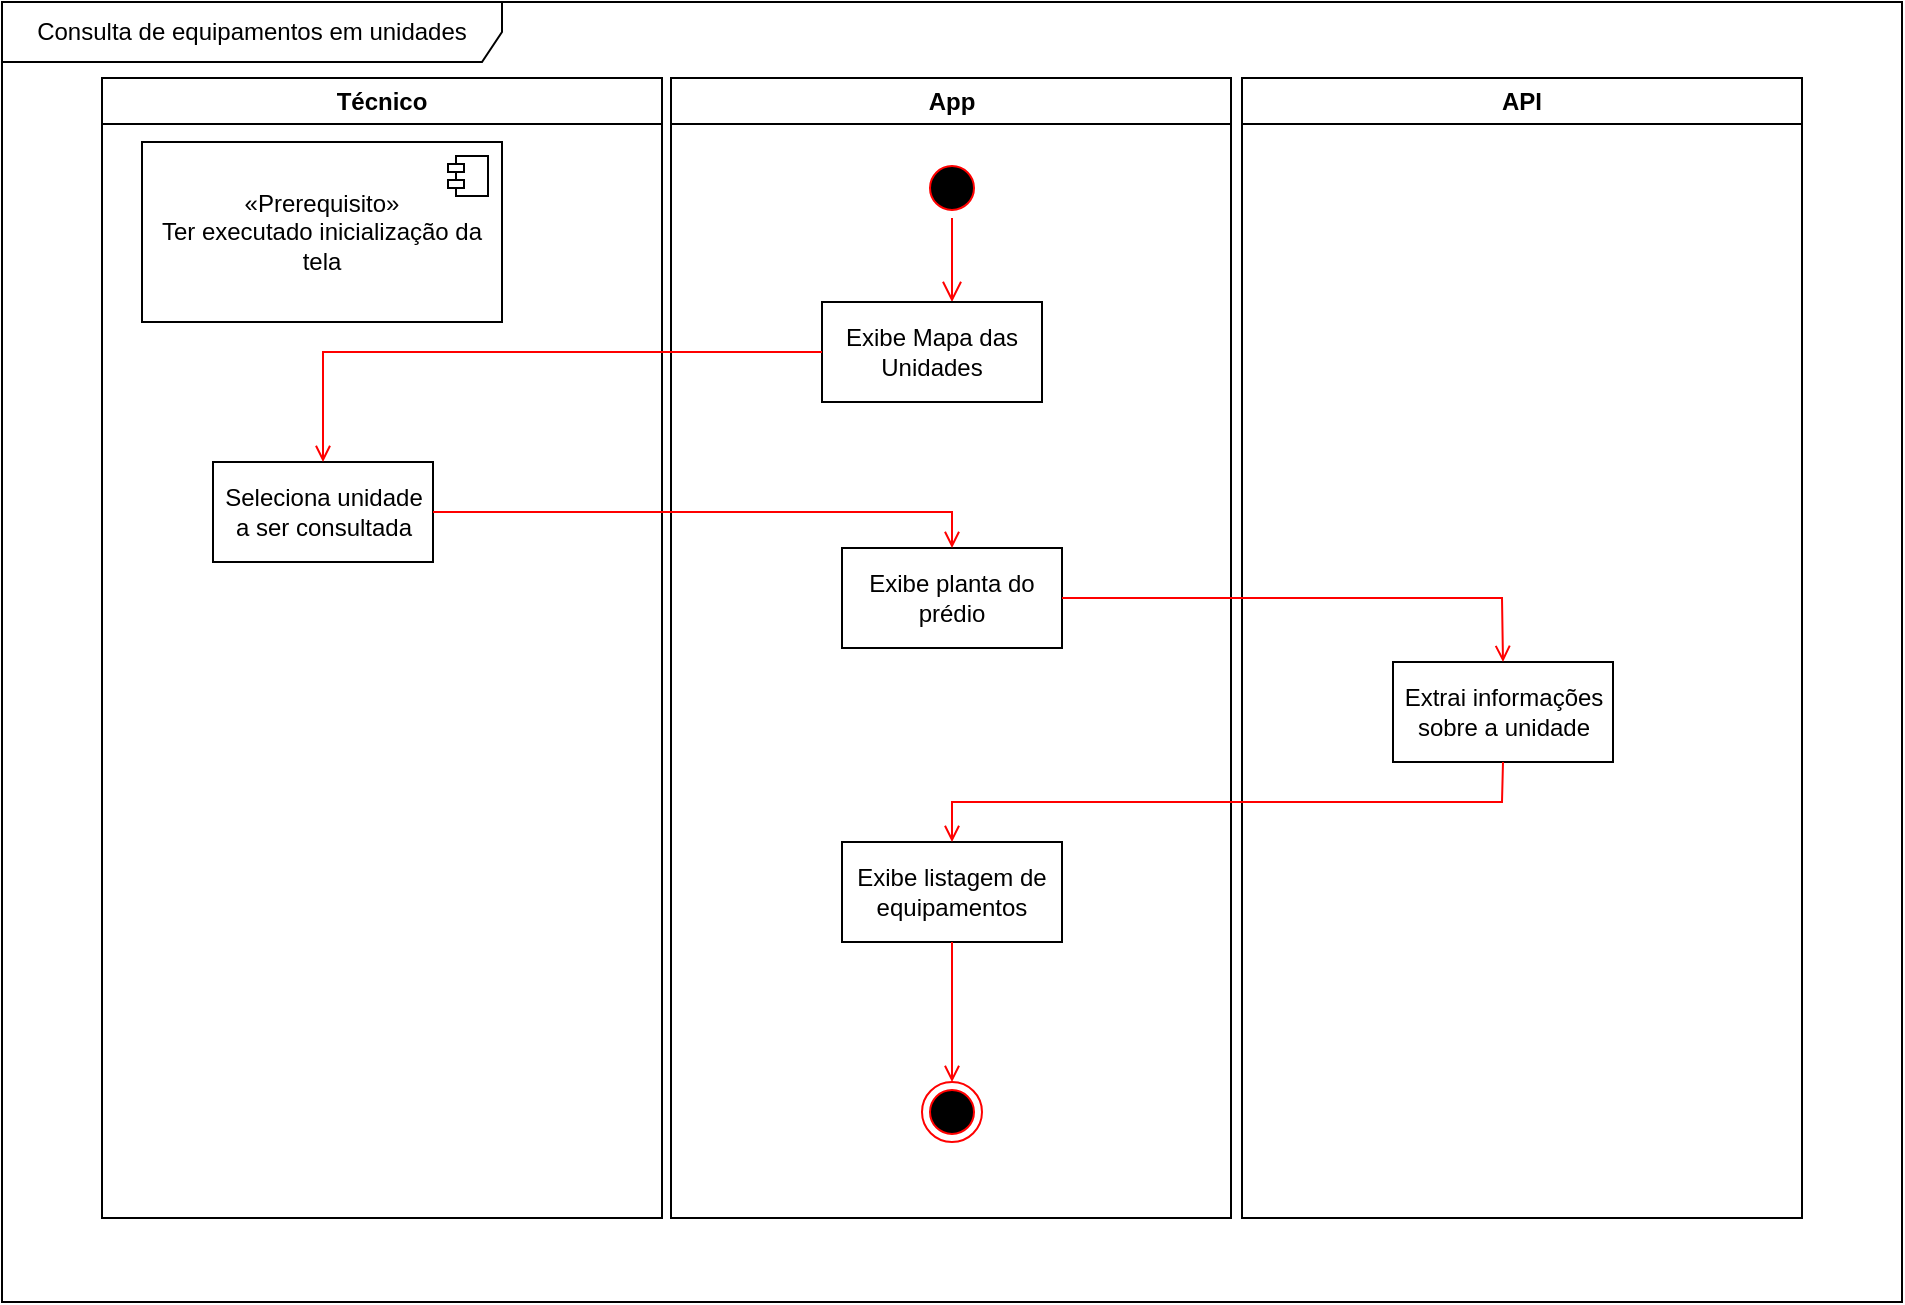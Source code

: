 <mxfile version="24.2.2" type="github">
  <diagram name="Page-1" id="e7e014a7-5840-1c2e-5031-d8a46d1fe8dd">
    <mxGraphModel dx="1453" dy="824" grid="1" gridSize="10" guides="1" tooltips="1" connect="1" arrows="1" fold="1" page="1" pageScale="1" pageWidth="1169" pageHeight="826" background="none" math="0" shadow="0">
      <root>
        <mxCell id="0" />
        <mxCell id="1" parent="0" />
        <mxCell id="2" value="Técnico" style="swimlane;whiteSpace=wrap" parent="1" vertex="1">
          <mxGeometry x="160" y="128" width="280" height="570" as="geometry" />
        </mxCell>
        <mxCell id="7" value="Seleciona unidade a ser consultada" style="whiteSpace=wrap;" parent="2" vertex="1">
          <mxGeometry x="55.5" y="192" width="110" height="50" as="geometry" />
        </mxCell>
        <mxCell id="3" value="App" style="swimlane;whiteSpace=wrap" parent="1" vertex="1">
          <mxGeometry x="444.5" y="128" width="280" height="570" as="geometry" />
        </mxCell>
        <mxCell id="13" value="" style="ellipse;shape=startState;fillColor=#000000;strokeColor=#ff0000;" parent="3" vertex="1">
          <mxGeometry x="125.5" y="40" width="30" height="30" as="geometry" />
        </mxCell>
        <mxCell id="14" value="" style="edgeStyle=elbowEdgeStyle;elbow=horizontal;verticalAlign=bottom;endArrow=open;endSize=8;strokeColor=#FF0000;endFill=1;rounded=0" parent="3" source="13" target="15" edge="1">
          <mxGeometry x="40" y="20" as="geometry">
            <mxPoint x="120.5" y="90" as="targetPoint" />
          </mxGeometry>
        </mxCell>
        <mxCell id="15" value="Exibe Mapa das Unidades" style="whiteSpace=wrap;" parent="3" vertex="1">
          <mxGeometry x="75.5" y="112" width="110" height="50" as="geometry" />
        </mxCell>
        <mxCell id="WfOq4BSz05qpRIpTZE07-46" value="Exibe planta do prédio" style="whiteSpace=wrap;" vertex="1" parent="3">
          <mxGeometry x="85.5" y="235" width="110" height="50" as="geometry" />
        </mxCell>
        <mxCell id="WfOq4BSz05qpRIpTZE07-51" value="Exibe listagem de equipamentos" style="whiteSpace=wrap;" vertex="1" parent="3">
          <mxGeometry x="85.5" y="382" width="110" height="50" as="geometry" />
        </mxCell>
        <mxCell id="4" value="API" style="swimlane;whiteSpace=wrap" parent="1" vertex="1">
          <mxGeometry x="730" y="128" width="280" height="570" as="geometry" />
        </mxCell>
        <mxCell id="WfOq4BSz05qpRIpTZE07-48" value="Extrai informações sobre a unidade" style="whiteSpace=wrap;" vertex="1" parent="4">
          <mxGeometry x="75.5" y="292" width="110" height="50" as="geometry" />
        </mxCell>
        <mxCell id="WfOq4BSz05qpRIpTZE07-45" value="" style="edgeStyle=elbowEdgeStyle;elbow=horizontal;strokeColor=#FF0000;endArrow=open;endFill=1;rounded=0;exitX=0;exitY=0.5;exitDx=0;exitDy=0;entryX=0.5;entryY=0;entryDx=0;entryDy=0;" edge="1" parent="1" source="15" target="7">
          <mxGeometry width="100" height="100" relative="1" as="geometry">
            <mxPoint x="515" y="190" as="sourcePoint" />
            <mxPoint x="270" y="300" as="targetPoint" />
            <Array as="points">
              <mxPoint x="270.5" y="280" />
            </Array>
          </mxGeometry>
        </mxCell>
        <mxCell id="17" value="" style="endArrow=open;strokeColor=#FF0000;endFill=1;rounded=0;exitX=1;exitY=0.5;exitDx=0;exitDy=0;entryX=0.5;entryY=0;entryDx=0;entryDy=0;" parent="1" source="7" target="WfOq4BSz05qpRIpTZE07-46" edge="1">
          <mxGeometry relative="1" as="geometry">
            <mxPoint x="480" y="355" as="targetPoint" />
            <Array as="points">
              <mxPoint x="585" y="345" />
            </Array>
          </mxGeometry>
        </mxCell>
        <mxCell id="WfOq4BSz05qpRIpTZE07-49" value="" style="endArrow=open;strokeColor=#FF0000;endFill=1;rounded=0;exitX=1;exitY=0.5;exitDx=0;exitDy=0;entryX=0.5;entryY=0;entryDx=0;entryDy=0;" edge="1" parent="1" source="WfOq4BSz05qpRIpTZE07-46" target="WfOq4BSz05qpRIpTZE07-48">
          <mxGeometry relative="1" as="geometry">
            <mxPoint x="660" y="370" as="sourcePoint" />
            <mxPoint x="919" y="395" as="targetPoint" />
            <Array as="points">
              <mxPoint x="860" y="388" />
            </Array>
          </mxGeometry>
        </mxCell>
        <mxCell id="WfOq4BSz05qpRIpTZE07-52" value="" style="endArrow=open;strokeColor=#FF0000;endFill=1;rounded=0;exitX=0.5;exitY=1;exitDx=0;exitDy=0;entryX=0.5;entryY=0;entryDx=0;entryDy=0;" edge="1" parent="1" source="WfOq4BSz05qpRIpTZE07-48" target="WfOq4BSz05qpRIpTZE07-51">
          <mxGeometry relative="1" as="geometry">
            <mxPoint x="660" y="497" as="sourcePoint" />
            <mxPoint x="620" y="470" as="targetPoint" />
            <Array as="points">
              <mxPoint x="860" y="490" />
              <mxPoint x="585" y="490" />
            </Array>
          </mxGeometry>
        </mxCell>
        <mxCell id="WfOq4BSz05qpRIpTZE07-54" value="Consulta de equipamentos em unidades" style="shape=umlFrame;whiteSpace=wrap;html=1;pointerEvents=0;width=250;height=30;" vertex="1" parent="1">
          <mxGeometry x="110" y="90" width="950" height="650" as="geometry" />
        </mxCell>
        <mxCell id="WfOq4BSz05qpRIpTZE07-55" value="" style="ellipse;html=1;shape=endState;fillColor=#000000;strokeColor=#ff0000;" vertex="1" parent="1">
          <mxGeometry x="570" y="630" width="30" height="30" as="geometry" />
        </mxCell>
        <mxCell id="WfOq4BSz05qpRIpTZE07-56" value="" style="endArrow=open;strokeColor=#FF0000;endFill=1;rounded=0;exitX=0.5;exitY=1;exitDx=0;exitDy=0;entryX=0.5;entryY=0;entryDx=0;entryDy=0;" edge="1" parent="1" source="WfOq4BSz05qpRIpTZE07-51" target="WfOq4BSz05qpRIpTZE07-55">
          <mxGeometry relative="1" as="geometry">
            <mxPoint x="906" y="560" as="sourcePoint" />
            <mxPoint x="630" y="600" as="targetPoint" />
            <Array as="points" />
          </mxGeometry>
        </mxCell>
        <mxCell id="WfOq4BSz05qpRIpTZE07-57" value="«Prerequisito»&lt;br&gt;&lt;div&gt;Ter executado inicialização da tela&lt;/div&gt;" style="html=1;dropTarget=0;whiteSpace=wrap;" vertex="1" parent="1">
          <mxGeometry x="180" y="160" width="180" height="90" as="geometry" />
        </mxCell>
        <mxCell id="WfOq4BSz05qpRIpTZE07-58" value="" style="shape=module;jettyWidth=8;jettyHeight=4;" vertex="1" parent="WfOq4BSz05qpRIpTZE07-57">
          <mxGeometry x="1" width="20" height="20" relative="1" as="geometry">
            <mxPoint x="-27" y="7" as="offset" />
          </mxGeometry>
        </mxCell>
      </root>
    </mxGraphModel>
  </diagram>
</mxfile>
